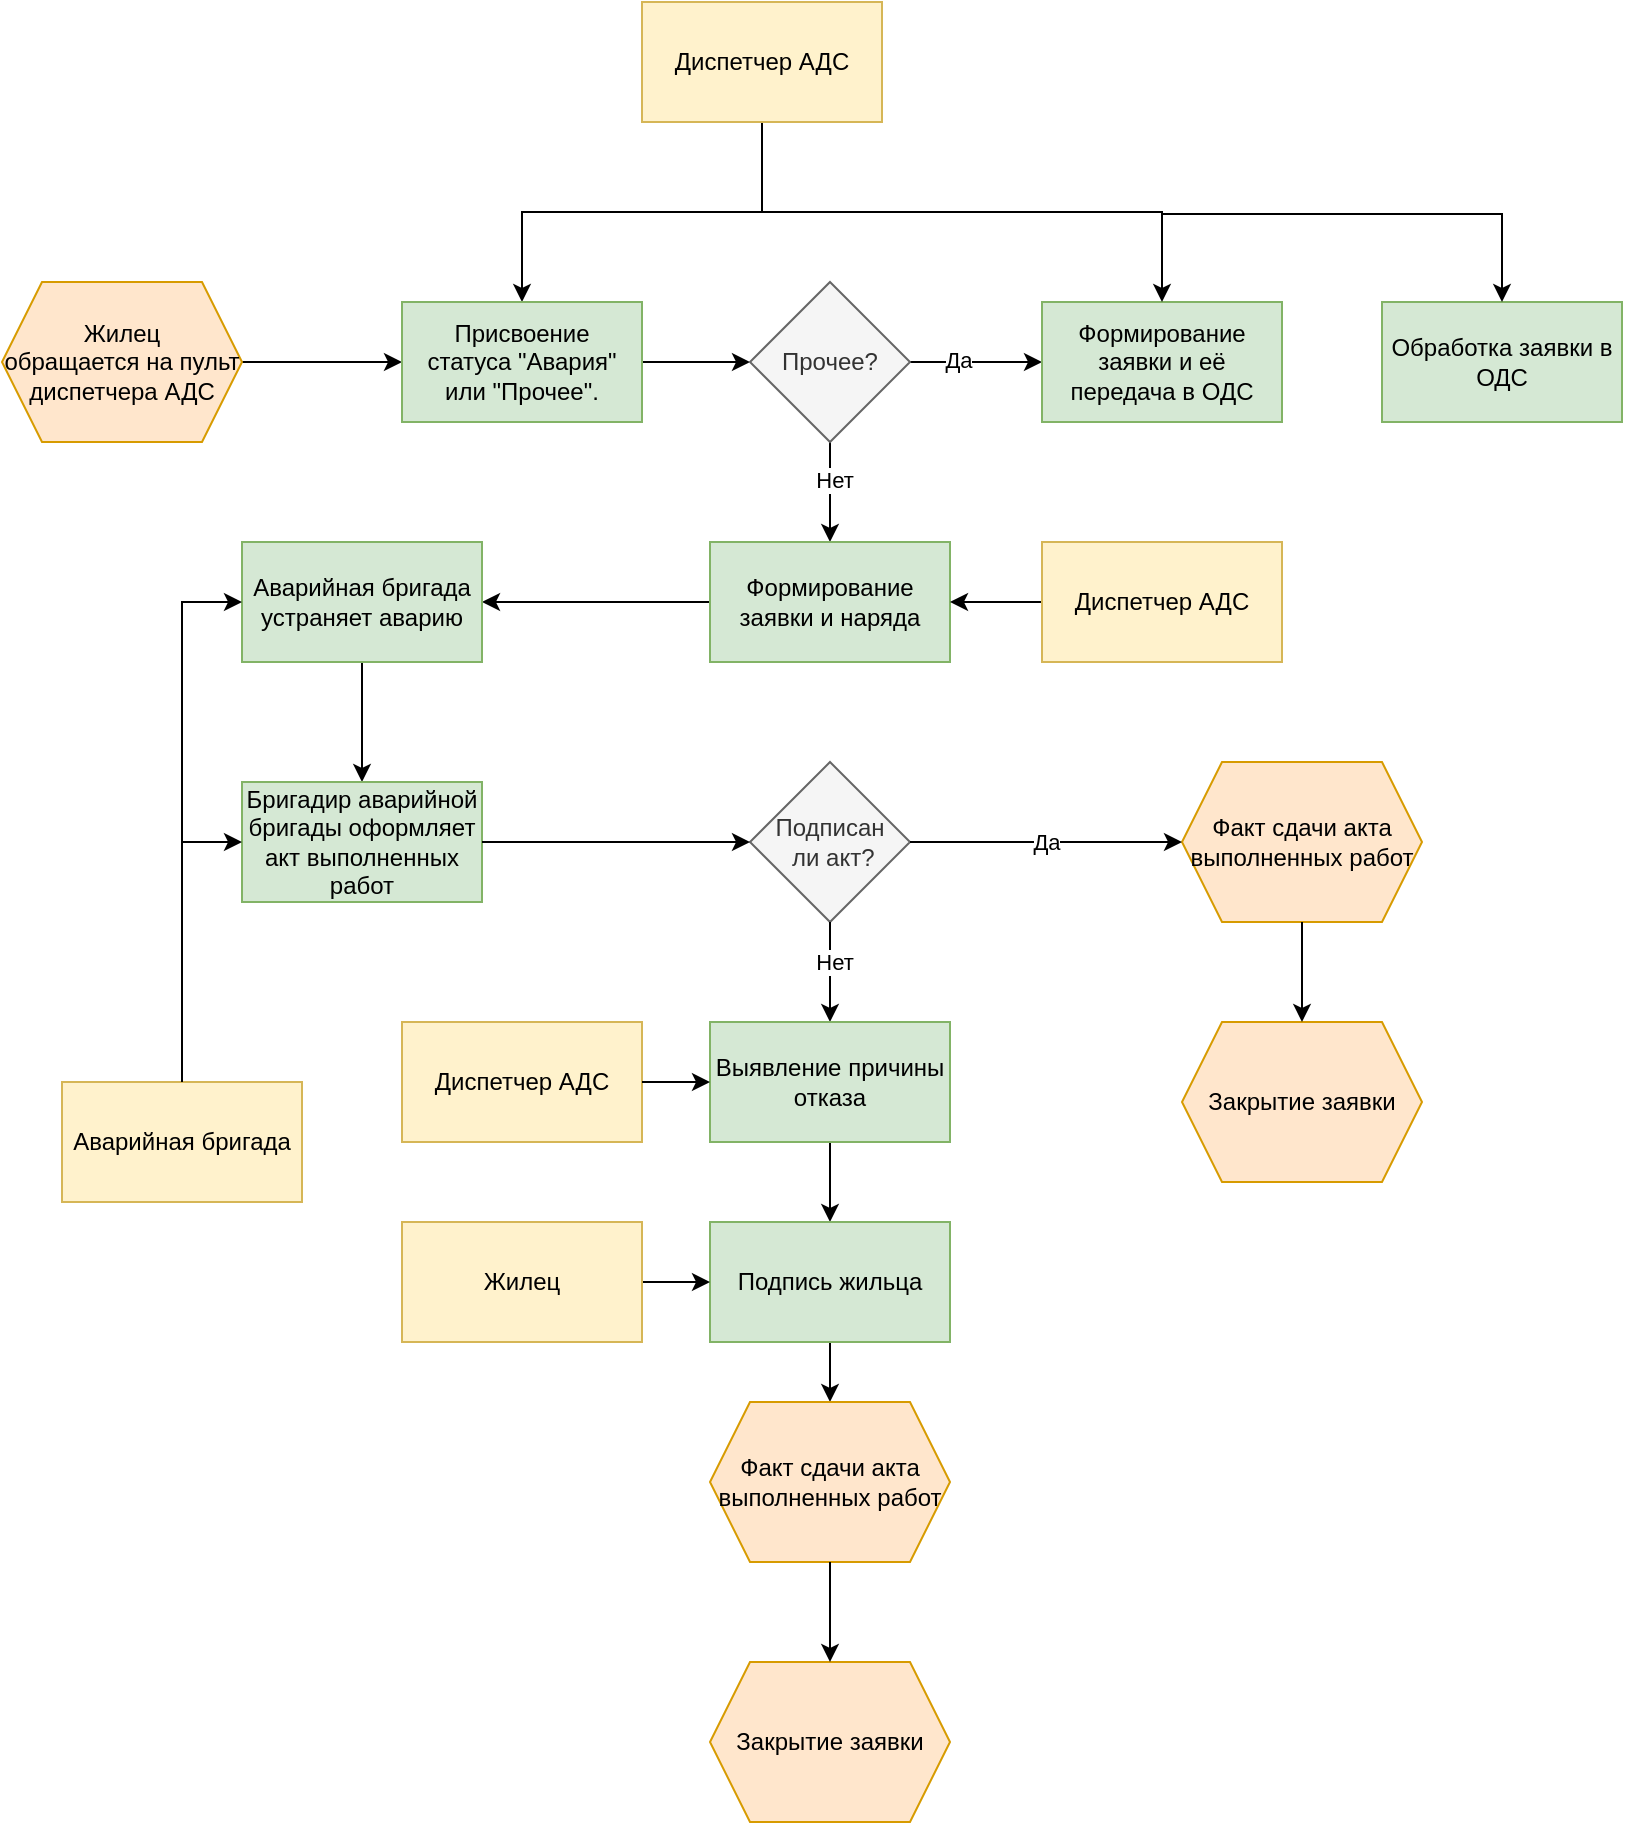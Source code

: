 <mxfile version="21.7.5" type="device">
  <diagram name="Страница — 1" id="hO4zdTE_m0VrEeYjM2zI">
    <mxGraphModel dx="1419" dy="961" grid="1" gridSize="10" guides="1" tooltips="1" connect="1" arrows="1" fold="1" page="1" pageScale="1" pageWidth="827" pageHeight="1169" math="0" shadow="0">
      <root>
        <mxCell id="0" />
        <mxCell id="1" parent="0" />
        <mxCell id="qI93fAF7Guz_F5CADLSB-6" value="" style="edgeStyle=orthogonalEdgeStyle;rounded=0;orthogonalLoop=1;jettySize=auto;html=1;" edge="1" parent="1" source="qI93fAF7Guz_F5CADLSB-1" target="qI93fAF7Guz_F5CADLSB-3">
          <mxGeometry relative="1" as="geometry" />
        </mxCell>
        <mxCell id="qI93fAF7Guz_F5CADLSB-1" value="Жилец &lt;br&gt;обращается на пульт &lt;br&gt;диспетчера АДС" style="shape=hexagon;perimeter=hexagonPerimeter2;whiteSpace=wrap;html=1;fixedSize=1;fillColor=#ffe6cc;strokeColor=#d79b00;" vertex="1" parent="1">
          <mxGeometry x="10" y="200" width="120" height="80" as="geometry" />
        </mxCell>
        <mxCell id="qI93fAF7Guz_F5CADLSB-7" value="" style="edgeStyle=orthogonalEdgeStyle;rounded=0;orthogonalLoop=1;jettySize=auto;html=1;entryX=0.5;entryY=0;entryDx=0;entryDy=0;" edge="1" parent="1" source="qI93fAF7Guz_F5CADLSB-2" target="qI93fAF7Guz_F5CADLSB-3">
          <mxGeometry relative="1" as="geometry" />
        </mxCell>
        <mxCell id="qI93fAF7Guz_F5CADLSB-2" value="Диспетчер АДС" style="rounded=0;whiteSpace=wrap;html=1;fillColor=#fff2cc;strokeColor=#d6b656;" vertex="1" parent="1">
          <mxGeometry x="330" y="60" width="120" height="60" as="geometry" />
        </mxCell>
        <mxCell id="qI93fAF7Guz_F5CADLSB-9" value="" style="edgeStyle=orthogonalEdgeStyle;rounded=0;orthogonalLoop=1;jettySize=auto;html=1;" edge="1" parent="1" source="qI93fAF7Guz_F5CADLSB-3" target="qI93fAF7Guz_F5CADLSB-4">
          <mxGeometry relative="1" as="geometry" />
        </mxCell>
        <mxCell id="qI93fAF7Guz_F5CADLSB-3" value="Присвоение статуса&amp;nbsp;&quot;Авария&quot; или &quot;Прочее&quot;." style="rounded=0;whiteSpace=wrap;html=1;fillColor=#d5e8d4;strokeColor=#82b366;" vertex="1" parent="1">
          <mxGeometry x="210" y="210" width="120" height="60" as="geometry" />
        </mxCell>
        <mxCell id="qI93fAF7Guz_F5CADLSB-10" value="" style="edgeStyle=orthogonalEdgeStyle;rounded=0;orthogonalLoop=1;jettySize=auto;html=1;" edge="1" parent="1" source="qI93fAF7Guz_F5CADLSB-4" target="qI93fAF7Guz_F5CADLSB-5">
          <mxGeometry relative="1" as="geometry" />
        </mxCell>
        <mxCell id="qI93fAF7Guz_F5CADLSB-11" value="Да" style="edgeLabel;html=1;align=center;verticalAlign=middle;resizable=0;points=[];" vertex="1" connectable="0" parent="qI93fAF7Guz_F5CADLSB-10">
          <mxGeometry x="-0.294" y="1" relative="1" as="geometry">
            <mxPoint as="offset" />
          </mxGeometry>
        </mxCell>
        <mxCell id="qI93fAF7Guz_F5CADLSB-16" value="" style="edgeStyle=orthogonalEdgeStyle;rounded=0;orthogonalLoop=1;jettySize=auto;html=1;" edge="1" parent="1" source="qI93fAF7Guz_F5CADLSB-4" target="qI93fAF7Guz_F5CADLSB-15">
          <mxGeometry relative="1" as="geometry" />
        </mxCell>
        <mxCell id="qI93fAF7Guz_F5CADLSB-17" value="Нет" style="edgeLabel;html=1;align=center;verticalAlign=middle;resizable=0;points=[];" vertex="1" connectable="0" parent="qI93fAF7Guz_F5CADLSB-16">
          <mxGeometry x="-0.271" y="2" relative="1" as="geometry">
            <mxPoint y="1" as="offset" />
          </mxGeometry>
        </mxCell>
        <mxCell id="qI93fAF7Guz_F5CADLSB-4" value="Прочее?" style="rhombus;whiteSpace=wrap;html=1;fillColor=#f5f5f5;fontColor=#333333;strokeColor=#666666;" vertex="1" parent="1">
          <mxGeometry x="384" y="200" width="80" height="80" as="geometry" />
        </mxCell>
        <mxCell id="qI93fAF7Guz_F5CADLSB-5" value="Формирование заявки и её передача в ОДС" style="rounded=0;whiteSpace=wrap;html=1;fillColor=#d5e8d4;strokeColor=#82b366;" vertex="1" parent="1">
          <mxGeometry x="530" y="210" width="120" height="60" as="geometry" />
        </mxCell>
        <mxCell id="qI93fAF7Guz_F5CADLSB-8" value="" style="endArrow=classic;html=1;rounded=0;entryX=0.5;entryY=0;entryDx=0;entryDy=0;" edge="1" parent="1" target="qI93fAF7Guz_F5CADLSB-5">
          <mxGeometry width="50" height="50" relative="1" as="geometry">
            <mxPoint x="390" y="165" as="sourcePoint" />
            <mxPoint x="440" y="120" as="targetPoint" />
            <Array as="points">
              <mxPoint x="590" y="165" />
            </Array>
          </mxGeometry>
        </mxCell>
        <mxCell id="qI93fAF7Guz_F5CADLSB-12" value="Обработка заявки в ОДС" style="rounded=0;whiteSpace=wrap;html=1;fillColor=#d5e8d4;strokeColor=#82b366;" vertex="1" parent="1">
          <mxGeometry x="700" y="210" width="120" height="60" as="geometry" />
        </mxCell>
        <mxCell id="qI93fAF7Guz_F5CADLSB-13" value="" style="endArrow=classic;html=1;rounded=0;entryX=0.5;entryY=0;entryDx=0;entryDy=0;" edge="1" parent="1" target="qI93fAF7Guz_F5CADLSB-12">
          <mxGeometry width="50" height="50" relative="1" as="geometry">
            <mxPoint x="590" y="166" as="sourcePoint" />
            <mxPoint x="640" y="116" as="targetPoint" />
            <Array as="points">
              <mxPoint x="760" y="166" />
            </Array>
          </mxGeometry>
        </mxCell>
        <mxCell id="qI93fAF7Guz_F5CADLSB-19" value="" style="edgeStyle=orthogonalEdgeStyle;rounded=0;orthogonalLoop=1;jettySize=auto;html=1;" edge="1" parent="1" source="qI93fAF7Guz_F5CADLSB-15" target="qI93fAF7Guz_F5CADLSB-18">
          <mxGeometry relative="1" as="geometry" />
        </mxCell>
        <mxCell id="qI93fAF7Guz_F5CADLSB-15" value="Формирование заявки и наряда" style="rounded=0;whiteSpace=wrap;html=1;fillColor=#d5e8d4;strokeColor=#82b366;" vertex="1" parent="1">
          <mxGeometry x="364" y="330" width="120" height="60" as="geometry" />
        </mxCell>
        <mxCell id="qI93fAF7Guz_F5CADLSB-21" value="" style="edgeStyle=orthogonalEdgeStyle;rounded=0;orthogonalLoop=1;jettySize=auto;html=1;exitX=0.5;exitY=1;exitDx=0;exitDy=0;" edge="1" parent="1" source="qI93fAF7Guz_F5CADLSB-18" target="qI93fAF7Guz_F5CADLSB-20">
          <mxGeometry relative="1" as="geometry" />
        </mxCell>
        <mxCell id="qI93fAF7Guz_F5CADLSB-18" value="Аварийная бригада устраняет аварию" style="rounded=0;whiteSpace=wrap;html=1;fillColor=#d5e8d4;strokeColor=#82b366;" vertex="1" parent="1">
          <mxGeometry x="130" y="330" width="120" height="60" as="geometry" />
        </mxCell>
        <mxCell id="qI93fAF7Guz_F5CADLSB-20" value="Бригадир аварийной бригады оформляет акт выполненных работ" style="rounded=0;whiteSpace=wrap;html=1;fillColor=#d5e8d4;strokeColor=#82b366;" vertex="1" parent="1">
          <mxGeometry x="130" y="450" width="120" height="60" as="geometry" />
        </mxCell>
        <mxCell id="qI93fAF7Guz_F5CADLSB-22" value="Подписан&lt;br&gt;&amp;nbsp;ли акт?" style="rhombus;whiteSpace=wrap;html=1;fillColor=#f5f5f5;fontColor=#333333;strokeColor=#666666;" vertex="1" parent="1">
          <mxGeometry x="384" y="440" width="80" height="80" as="geometry" />
        </mxCell>
        <mxCell id="qI93fAF7Guz_F5CADLSB-23" value="" style="endArrow=classic;html=1;rounded=0;exitX=1;exitY=0.5;exitDx=0;exitDy=0;entryX=0;entryY=0.5;entryDx=0;entryDy=0;" edge="1" parent="1" source="qI93fAF7Guz_F5CADLSB-20" target="qI93fAF7Guz_F5CADLSB-22">
          <mxGeometry width="50" height="50" relative="1" as="geometry">
            <mxPoint x="310" y="500" as="sourcePoint" />
            <mxPoint x="360" y="450" as="targetPoint" />
          </mxGeometry>
        </mxCell>
        <mxCell id="qI93fAF7Guz_F5CADLSB-24" value="Факт сдачи акта выполненных работ" style="shape=hexagon;perimeter=hexagonPerimeter2;whiteSpace=wrap;html=1;fixedSize=1;fillColor=#ffe6cc;strokeColor=#d79b00;" vertex="1" parent="1">
          <mxGeometry x="600" y="440" width="120" height="80" as="geometry" />
        </mxCell>
        <mxCell id="qI93fAF7Guz_F5CADLSB-25" value="Да" style="endArrow=classic;html=1;rounded=0;exitX=1;exitY=0.5;exitDx=0;exitDy=0;entryX=0;entryY=0.5;entryDx=0;entryDy=0;" edge="1" parent="1" source="qI93fAF7Guz_F5CADLSB-22" target="qI93fAF7Guz_F5CADLSB-24">
          <mxGeometry width="50" height="50" relative="1" as="geometry">
            <mxPoint x="510" y="490" as="sourcePoint" />
            <mxPoint x="560" y="440" as="targetPoint" />
          </mxGeometry>
        </mxCell>
        <mxCell id="qI93fAF7Guz_F5CADLSB-26" value="Аварийная бригада" style="rounded=0;whiteSpace=wrap;html=1;fillColor=#fff2cc;strokeColor=#d6b656;" vertex="1" parent="1">
          <mxGeometry x="40" y="600" width="120" height="60" as="geometry" />
        </mxCell>
        <mxCell id="qI93fAF7Guz_F5CADLSB-27" value="" style="endArrow=classic;html=1;rounded=0;exitX=0.5;exitY=0;exitDx=0;exitDy=0;entryX=0;entryY=0.5;entryDx=0;entryDy=0;" edge="1" parent="1" source="qI93fAF7Guz_F5CADLSB-26" target="qI93fAF7Guz_F5CADLSB-18">
          <mxGeometry width="50" height="50" relative="1" as="geometry">
            <mxPoint x="70" y="550" as="sourcePoint" />
            <mxPoint x="120" y="500" as="targetPoint" />
            <Array as="points">
              <mxPoint x="100" y="360" />
            </Array>
          </mxGeometry>
        </mxCell>
        <mxCell id="qI93fAF7Guz_F5CADLSB-28" value="" style="endArrow=classic;html=1;rounded=0;entryX=0;entryY=0.5;entryDx=0;entryDy=0;" edge="1" parent="1" target="qI93fAF7Guz_F5CADLSB-20">
          <mxGeometry width="50" height="50" relative="1" as="geometry">
            <mxPoint x="100" y="480" as="sourcePoint" />
            <mxPoint x="150" y="430" as="targetPoint" />
          </mxGeometry>
        </mxCell>
        <mxCell id="qI93fAF7Guz_F5CADLSB-30" value="" style="edgeStyle=orthogonalEdgeStyle;rounded=0;orthogonalLoop=1;jettySize=auto;html=1;" edge="1" parent="1" source="qI93fAF7Guz_F5CADLSB-29" target="qI93fAF7Guz_F5CADLSB-15">
          <mxGeometry relative="1" as="geometry" />
        </mxCell>
        <mxCell id="qI93fAF7Guz_F5CADLSB-29" value="Диспетчер АДС" style="rounded=0;whiteSpace=wrap;html=1;fillColor=#fff2cc;strokeColor=#d6b656;" vertex="1" parent="1">
          <mxGeometry x="530" y="330" width="120" height="60" as="geometry" />
        </mxCell>
        <mxCell id="qI93fAF7Guz_F5CADLSB-32" value="Закрытие заявки" style="shape=hexagon;perimeter=hexagonPerimeter2;whiteSpace=wrap;html=1;fixedSize=1;fillColor=#ffe6cc;strokeColor=#d79b00;" vertex="1" parent="1">
          <mxGeometry x="600" y="570" width="120" height="80" as="geometry" />
        </mxCell>
        <mxCell id="qI93fAF7Guz_F5CADLSB-33" value="" style="endArrow=classic;html=1;rounded=0;entryX=0.5;entryY=0;entryDx=0;entryDy=0;" edge="1" parent="1" target="qI93fAF7Guz_F5CADLSB-32">
          <mxGeometry width="50" height="50" relative="1" as="geometry">
            <mxPoint x="660" y="520" as="sourcePoint" />
            <mxPoint x="710" y="470" as="targetPoint" />
          </mxGeometry>
        </mxCell>
        <mxCell id="qI93fAF7Guz_F5CADLSB-34" value="" style="endArrow=classic;html=1;rounded=0;exitX=0.5;exitY=1;exitDx=0;exitDy=0;entryX=0.5;entryY=0;entryDx=0;entryDy=0;" edge="1" parent="1" source="qI93fAF7Guz_F5CADLSB-22" target="qI93fAF7Guz_F5CADLSB-35">
          <mxGeometry width="50" height="50" relative="1" as="geometry">
            <mxPoint x="420" y="520" as="sourcePoint" />
            <mxPoint x="424" y="560" as="targetPoint" />
          </mxGeometry>
        </mxCell>
        <mxCell id="qI93fAF7Guz_F5CADLSB-36" value="Нет" style="edgeLabel;html=1;align=center;verticalAlign=middle;resizable=0;points=[];" vertex="1" connectable="0" parent="qI93fAF7Guz_F5CADLSB-34">
          <mxGeometry x="-0.266" y="2" relative="1" as="geometry">
            <mxPoint y="1" as="offset" />
          </mxGeometry>
        </mxCell>
        <mxCell id="qI93fAF7Guz_F5CADLSB-38" value="" style="edgeStyle=orthogonalEdgeStyle;rounded=0;orthogonalLoop=1;jettySize=auto;html=1;" edge="1" parent="1" source="qI93fAF7Guz_F5CADLSB-35" target="qI93fAF7Guz_F5CADLSB-37">
          <mxGeometry relative="1" as="geometry" />
        </mxCell>
        <mxCell id="qI93fAF7Guz_F5CADLSB-35" value="Выявление причины отказа" style="rounded=0;whiteSpace=wrap;html=1;fillColor=#d5e8d4;strokeColor=#82b366;" vertex="1" parent="1">
          <mxGeometry x="364" y="570" width="120" height="60" as="geometry" />
        </mxCell>
        <mxCell id="qI93fAF7Guz_F5CADLSB-42" value="" style="edgeStyle=orthogonalEdgeStyle;rounded=0;orthogonalLoop=1;jettySize=auto;html=1;" edge="1" parent="1" source="qI93fAF7Guz_F5CADLSB-37" target="qI93fAF7Guz_F5CADLSB-39">
          <mxGeometry relative="1" as="geometry" />
        </mxCell>
        <mxCell id="qI93fAF7Guz_F5CADLSB-37" value="Подпись жильца" style="rounded=0;whiteSpace=wrap;html=1;fillColor=#d5e8d4;strokeColor=#82b366;" vertex="1" parent="1">
          <mxGeometry x="364" y="670" width="120" height="60" as="geometry" />
        </mxCell>
        <mxCell id="qI93fAF7Guz_F5CADLSB-39" value="Факт сдачи акта выполненных работ" style="shape=hexagon;perimeter=hexagonPerimeter2;whiteSpace=wrap;html=1;fixedSize=1;fillColor=#ffe6cc;strokeColor=#d79b00;" vertex="1" parent="1">
          <mxGeometry x="364" y="760" width="120" height="80" as="geometry" />
        </mxCell>
        <mxCell id="qI93fAF7Guz_F5CADLSB-40" value="Закрытие заявки" style="shape=hexagon;perimeter=hexagonPerimeter2;whiteSpace=wrap;html=1;fixedSize=1;fillColor=#ffe6cc;strokeColor=#d79b00;" vertex="1" parent="1">
          <mxGeometry x="364" y="890" width="120" height="80" as="geometry" />
        </mxCell>
        <mxCell id="qI93fAF7Guz_F5CADLSB-41" value="" style="endArrow=classic;html=1;rounded=0;entryX=0.5;entryY=0;entryDx=0;entryDy=0;" edge="1" parent="1" target="qI93fAF7Guz_F5CADLSB-40">
          <mxGeometry width="50" height="50" relative="1" as="geometry">
            <mxPoint x="424" y="840" as="sourcePoint" />
            <mxPoint x="474" y="790" as="targetPoint" />
          </mxGeometry>
        </mxCell>
        <mxCell id="qI93fAF7Guz_F5CADLSB-46" value="Диспетчер АДС" style="rounded=0;whiteSpace=wrap;html=1;fillColor=#fff2cc;strokeColor=#d6b656;" vertex="1" parent="1">
          <mxGeometry x="210" y="570" width="120" height="60" as="geometry" />
        </mxCell>
        <mxCell id="qI93fAF7Guz_F5CADLSB-47" value="" style="endArrow=classic;html=1;rounded=0;entryX=0;entryY=0.5;entryDx=0;entryDy=0;" edge="1" parent="1" target="qI93fAF7Guz_F5CADLSB-35">
          <mxGeometry width="50" height="50" relative="1" as="geometry">
            <mxPoint x="330" y="600" as="sourcePoint" />
            <mxPoint x="380" y="550" as="targetPoint" />
          </mxGeometry>
        </mxCell>
        <mxCell id="qI93fAF7Guz_F5CADLSB-49" value="" style="edgeStyle=orthogonalEdgeStyle;rounded=0;orthogonalLoop=1;jettySize=auto;html=1;" edge="1" parent="1" source="qI93fAF7Guz_F5CADLSB-48" target="qI93fAF7Guz_F5CADLSB-37">
          <mxGeometry relative="1" as="geometry" />
        </mxCell>
        <mxCell id="qI93fAF7Guz_F5CADLSB-48" value="Жилец" style="rounded=0;whiteSpace=wrap;html=1;fillColor=#fff2cc;strokeColor=#d6b656;" vertex="1" parent="1">
          <mxGeometry x="210" y="670" width="120" height="60" as="geometry" />
        </mxCell>
      </root>
    </mxGraphModel>
  </diagram>
</mxfile>
